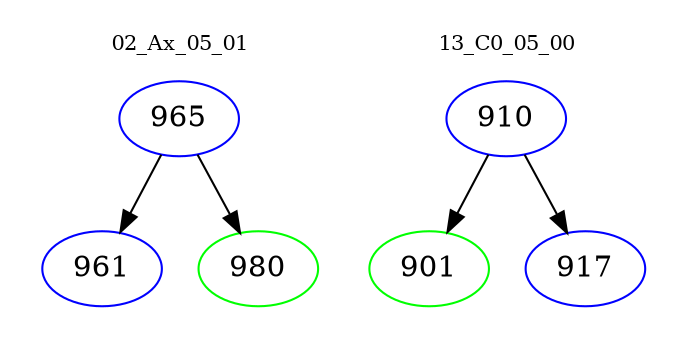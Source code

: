 digraph{
subgraph cluster_0 {
color = white
label = "02_Ax_05_01";
fontsize=10;
T0_965 [label="965", color="blue"]
T0_965 -> T0_961 [color="black"]
T0_961 [label="961", color="blue"]
T0_965 -> T0_980 [color="black"]
T0_980 [label="980", color="green"]
}
subgraph cluster_1 {
color = white
label = "13_C0_05_00";
fontsize=10;
T1_910 [label="910", color="blue"]
T1_910 -> T1_901 [color="black"]
T1_901 [label="901", color="green"]
T1_910 -> T1_917 [color="black"]
T1_917 [label="917", color="blue"]
}
}
